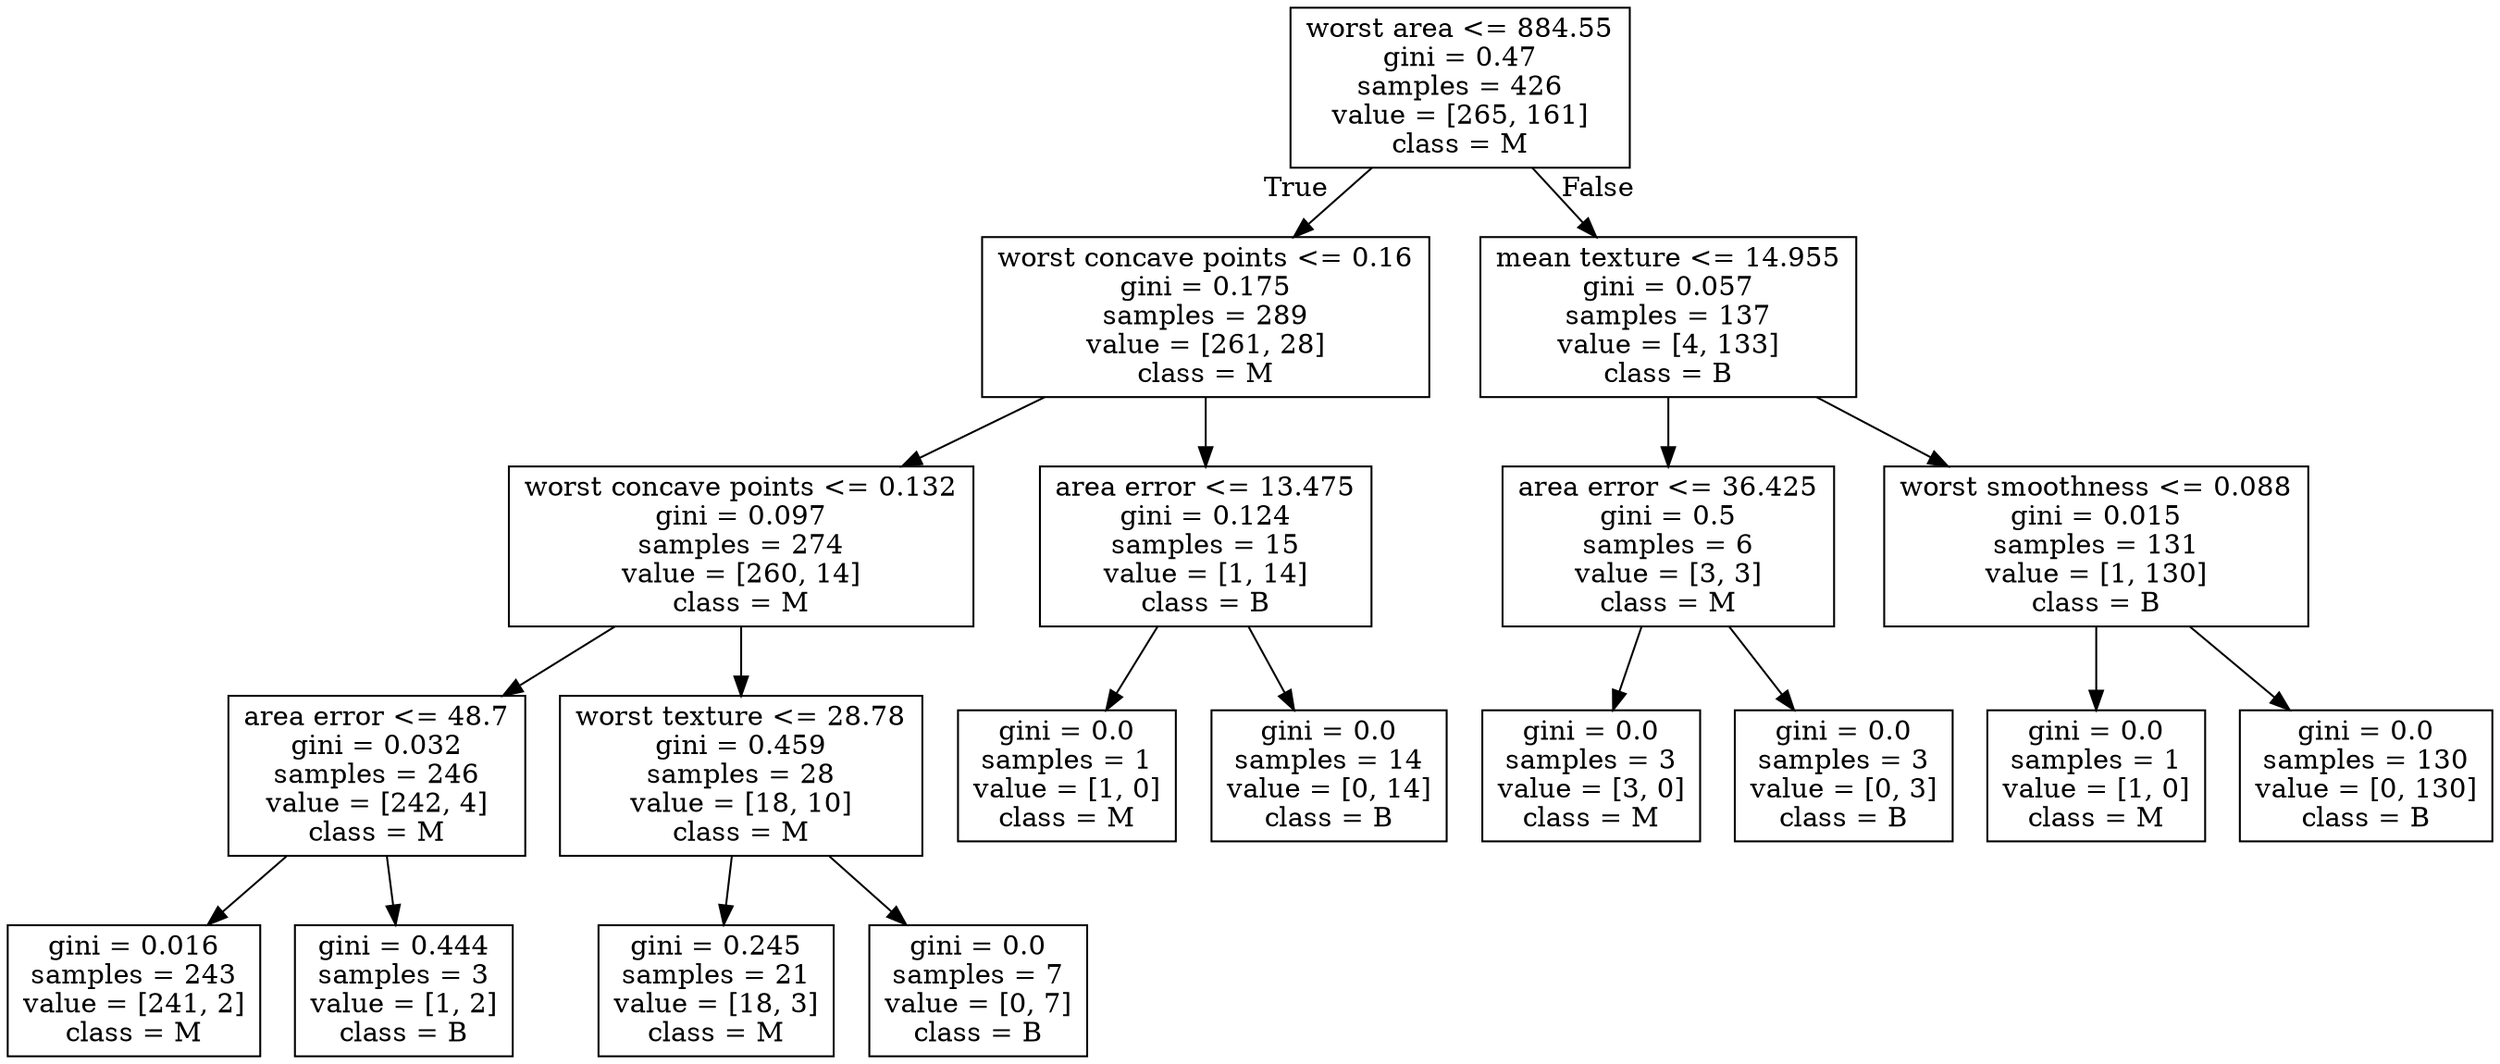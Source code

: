 digraph Tree {
node [shape=box] ;
0 [label="worst area <= 884.55\ngini = 0.47\nsamples = 426\nvalue = [265, 161]\nclass = M"] ;
1 [label="worst concave points <= 0.16\ngini = 0.175\nsamples = 289\nvalue = [261, 28]\nclass = M"] ;
0 -> 1 [labeldistance=2.5, labelangle=45, headlabel="True"] ;
2 [label="worst concave points <= 0.132\ngini = 0.097\nsamples = 274\nvalue = [260, 14]\nclass = M"] ;
1 -> 2 ;
3 [label="area error <= 48.7\ngini = 0.032\nsamples = 246\nvalue = [242, 4]\nclass = M"] ;
2 -> 3 ;
4 [label="gini = 0.016\nsamples = 243\nvalue = [241, 2]\nclass = M"] ;
3 -> 4 ;
5 [label="gini = 0.444\nsamples = 3\nvalue = [1, 2]\nclass = B"] ;
3 -> 5 ;
6 [label="worst texture <= 28.78\ngini = 0.459\nsamples = 28\nvalue = [18, 10]\nclass = M"] ;
2 -> 6 ;
7 [label="gini = 0.245\nsamples = 21\nvalue = [18, 3]\nclass = M"] ;
6 -> 7 ;
8 [label="gini = 0.0\nsamples = 7\nvalue = [0, 7]\nclass = B"] ;
6 -> 8 ;
9 [label="area error <= 13.475\ngini = 0.124\nsamples = 15\nvalue = [1, 14]\nclass = B"] ;
1 -> 9 ;
10 [label="gini = 0.0\nsamples = 1\nvalue = [1, 0]\nclass = M"] ;
9 -> 10 ;
11 [label="gini = 0.0\nsamples = 14\nvalue = [0, 14]\nclass = B"] ;
9 -> 11 ;
12 [label="mean texture <= 14.955\ngini = 0.057\nsamples = 137\nvalue = [4, 133]\nclass = B"] ;
0 -> 12 [labeldistance=2.5, labelangle=-45, headlabel="False"] ;
13 [label="area error <= 36.425\ngini = 0.5\nsamples = 6\nvalue = [3, 3]\nclass = M"] ;
12 -> 13 ;
14 [label="gini = 0.0\nsamples = 3\nvalue = [3, 0]\nclass = M"] ;
13 -> 14 ;
15 [label="gini = 0.0\nsamples = 3\nvalue = [0, 3]\nclass = B"] ;
13 -> 15 ;
16 [label="worst smoothness <= 0.088\ngini = 0.015\nsamples = 131\nvalue = [1, 130]\nclass = B"] ;
12 -> 16 ;
17 [label="gini = 0.0\nsamples = 1\nvalue = [1, 0]\nclass = M"] ;
16 -> 17 ;
18 [label="gini = 0.0\nsamples = 130\nvalue = [0, 130]\nclass = B"] ;
16 -> 18 ;
}